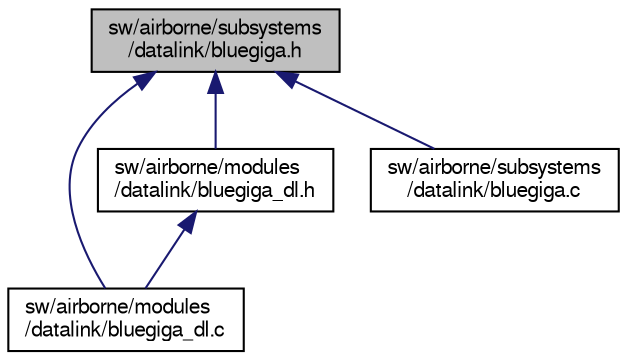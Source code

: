 digraph "sw/airborne/subsystems/datalink/bluegiga.h"
{
  edge [fontname="FreeSans",fontsize="10",labelfontname="FreeSans",labelfontsize="10"];
  node [fontname="FreeSans",fontsize="10",shape=record];
  Node1 [label="sw/airborne/subsystems\l/datalink/bluegiga.h",height=0.2,width=0.4,color="black", fillcolor="grey75", style="filled", fontcolor="black"];
  Node1 -> Node2 [dir="back",color="midnightblue",fontsize="10",style="solid",fontname="FreeSans"];
  Node2 [label="sw/airborne/modules\l/datalink/bluegiga_dl.c",height=0.2,width=0.4,color="black", fillcolor="white", style="filled",URL="$bluegiga__dl_8c.html"];
  Node1 -> Node3 [dir="back",color="midnightblue",fontsize="10",style="solid",fontname="FreeSans"];
  Node3 [label="sw/airborne/modules\l/datalink/bluegiga_dl.h",height=0.2,width=0.4,color="black", fillcolor="white", style="filled",URL="$bluegiga__dl_8h.html"];
  Node3 -> Node2 [dir="back",color="midnightblue",fontsize="10",style="solid",fontname="FreeSans"];
  Node1 -> Node4 [dir="back",color="midnightblue",fontsize="10",style="solid",fontname="FreeSans"];
  Node4 [label="sw/airborne/subsystems\l/datalink/bluegiga.c",height=0.2,width=0.4,color="black", fillcolor="white", style="filled",URL="$bluegiga_8c.html",tooltip="Datalink implementation for the BlueGiga Bluetooth radio chip trough SPI. "];
}
